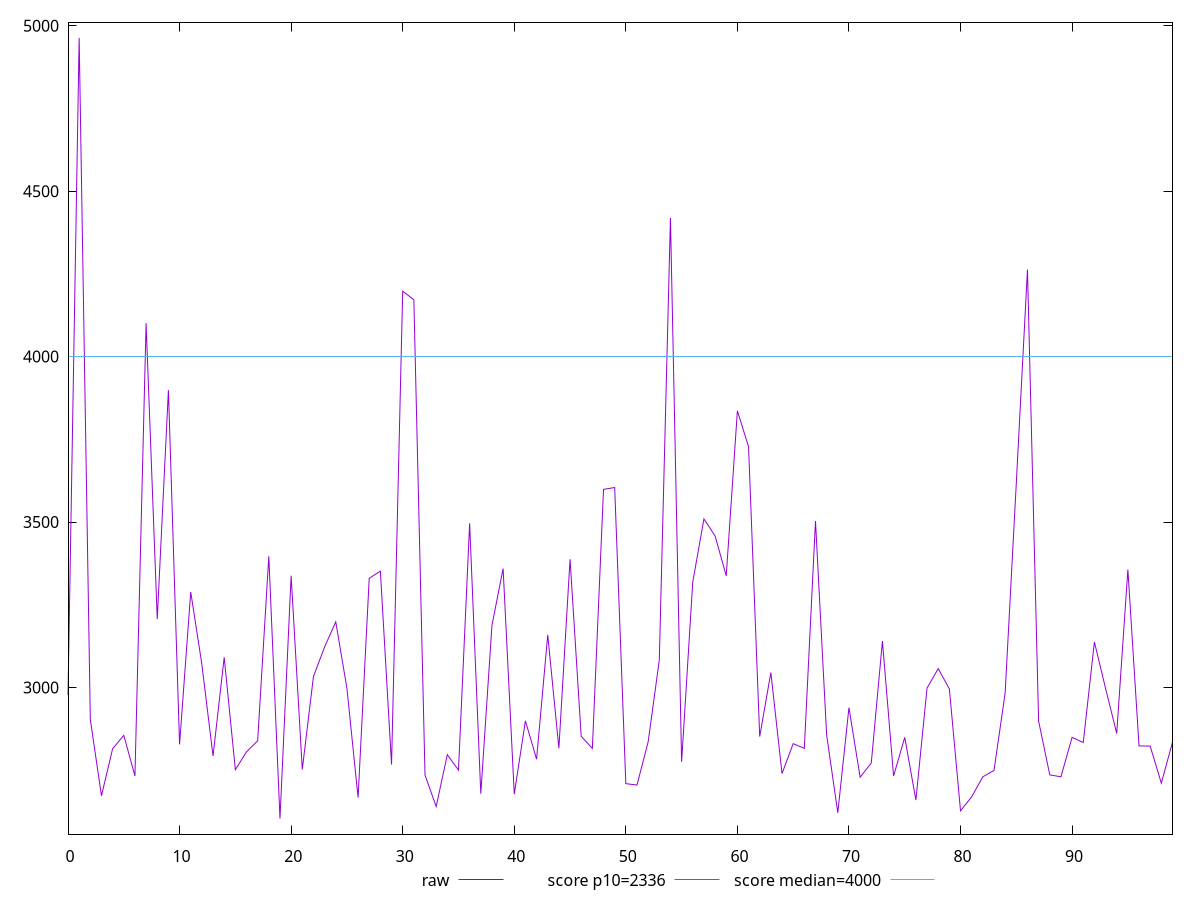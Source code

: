 reset

$raw <<EOF
0 2977.3815000000004
1 4963.0915
2 2903.63
3 2672.9449999999993
4 2815.1364999999996
5 2855.4545
6 2732.8995
7 4101.014
8 3206.6719999999996
9 3898.6634999999997
10 2828.1054999999997
11 3288.76
12 3069.638499999999
13 2792.9925000000003
14 3091.254
15 2751.7385000000004
16 2805.7925000000005
17 2838.978
18 3396.674
19 2604.1645
20 3337.9669999999996
21 2752.4465
22 3033.277
23 3122.7130000000006
24 3198.5915000000005
25 2997.9894999999997
26 2667.4555
27 3330.116
28 3351.706
29 2767.3900000000003
30 4197.453000000001
31 4172.093000000001
32 2735.633
33 2640.3745
34 2797.0575000000003
35 2750.3820000000005
36 3496.0364999999993
37 2679.1440000000002
38 3187.6814999999997
39 3359.6040000000003
40 2678.0054999999993
41 2899.3040000000005
42 2783.3190000000004
43 3159.2075000000004
44 2816.5340000000006
45 3387.9880000000007
46 2852.6800000000003
47 2815.964
48 3598.803000000001
49 3604.431499999999
50 2709.5369999999994
51 2705.339
52 2835.629999999999
53 3082.663
54 4418.756999999999
55 2775.4930000000004
56 3319.08
57 3509.4514999999997
58 3458.2464999999993
59 3337.5775
60 3836.048
61 3727.8165
62 2851.807
63 3045.399
64 2739.9025
65 2830.4435000000003
66 2816.1820000000007
67 3503.0660000000007
68 2856.5780000000004
69 2621.5040000000004
70 2939.3369999999995
71 2728.9795000000004
72 2771.7000000000003
73 3140.363
74 2732.5
75 2849.4404999999997
76 2659.9655000000002
77 2998.5235000000002
78 3057.0945
79 2995.8160000000007
80 2627.5814999999993
81 2669.7995
82 2730.2630000000004
83 2749.401
84 2983.3509999999997
85 3617.9570000000003
86 4262.853000000001
87 2898.385
88 2736.0480000000002
89 2730.206
90 2849.4555
91 2833.8730000000005
92 3137.6169999999993
93 2997.4785
94 2861.183
95 3356.3960000000006
96 2823.6494999999995
97 2822.9210000000003
98 2710.9155000000005
99 2834.8104999999996
EOF

set key outside below
set xrange [0:99]
set yrange [2556.98596:5010.27004]
set trange [2556.98596:5010.27004]
set terminal svg size 640, 500 enhanced background rgb 'white'
set output "report_00014_2021-02-09T15:56:05.503Z/first-meaningful-paint/samples/pages/raw/values.svg"

plot $raw title "raw" with line, \
     2336 title "score p10=2336", \
     4000 title "score median=4000"

reset
